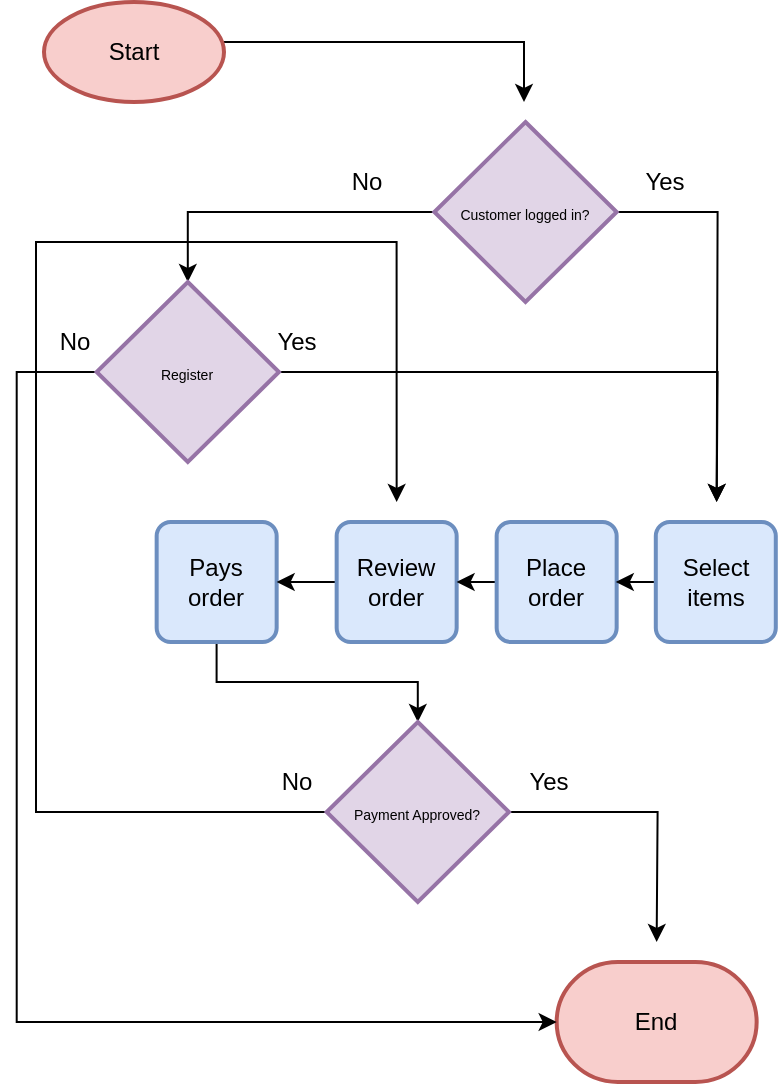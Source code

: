 <mxfile version="12.6.5" type="device"><diagram id="DOFOddHqA66a_yFrbEYd" name="Page-1"><mxGraphModel dx="557" dy="419" grid="1" gridSize="10" guides="1" tooltips="1" connect="1" arrows="1" fold="1" page="1" pageScale="1" pageWidth="413" pageHeight="583" math="0" shadow="0"><root><mxCell id="0"/><mxCell id="1" parent="0"/><mxCell id="kII2gDWlaT0S0yVLIZQw-27" style="edgeStyle=orthogonalEdgeStyle;rounded=0;orthogonalLoop=1;jettySize=auto;html=1;" edge="1" parent="1" source="kII2gDWlaT0S0yVLIZQw-1"><mxGeometry relative="1" as="geometry"><mxPoint x="270" y="70" as="targetPoint"/><Array as="points"><mxPoint x="270" y="40"/></Array></mxGeometry></mxCell><mxCell id="kII2gDWlaT0S0yVLIZQw-1" value="Start" style="strokeWidth=2;html=1;shape=mxgraph.flowchart.start_1;whiteSpace=wrap;fillColor=#f8cecc;strokeColor=#b85450;" vertex="1" parent="1"><mxGeometry x="30" y="20" width="90" height="50" as="geometry"/></mxCell><mxCell id="kII2gDWlaT0S0yVLIZQw-16" style="edgeStyle=orthogonalEdgeStyle;rounded=0;orthogonalLoop=1;jettySize=auto;html=1;" edge="1" parent="1" source="kII2gDWlaT0S0yVLIZQw-2"><mxGeometry relative="1" as="geometry"><mxPoint x="366.33" y="270" as="targetPoint"/></mxGeometry></mxCell><mxCell id="kII2gDWlaT0S0yVLIZQw-26" style="edgeStyle=orthogonalEdgeStyle;rounded=0;orthogonalLoop=1;jettySize=auto;html=1;entryX=0.5;entryY=0;entryDx=0;entryDy=0;entryPerimeter=0;" edge="1" parent="1" source="kII2gDWlaT0S0yVLIZQw-2" target="kII2gDWlaT0S0yVLIZQw-13"><mxGeometry relative="1" as="geometry"/></mxCell><mxCell id="kII2gDWlaT0S0yVLIZQw-2" value="&lt;font style=&quot;font-size: 7px&quot;&gt;Customer logged in?&lt;/font&gt;" style="strokeWidth=2;html=1;shape=mxgraph.flowchart.decision;whiteSpace=wrap;fillColor=#e1d5e7;strokeColor=#9673a6;" vertex="1" parent="1"><mxGeometry x="225.18" y="80" width="91.15" height="90" as="geometry"/></mxCell><mxCell id="kII2gDWlaT0S0yVLIZQw-21" style="edgeStyle=orthogonalEdgeStyle;rounded=0;orthogonalLoop=1;jettySize=auto;html=1;entryX=0.5;entryY=0;entryDx=0;entryDy=0;entryPerimeter=0;" edge="1" parent="1" source="kII2gDWlaT0S0yVLIZQw-6" target="kII2gDWlaT0S0yVLIZQw-9"><mxGeometry relative="1" as="geometry"><Array as="points"><mxPoint x="116.33" y="360"/><mxPoint x="217.33" y="360"/></Array></mxGeometry></mxCell><mxCell id="kII2gDWlaT0S0yVLIZQw-6" value="Pays order" style="rounded=1;whiteSpace=wrap;html=1;absoluteArcSize=1;arcSize=14;strokeWidth=2;fillColor=#dae8fc;strokeColor=#6c8ebf;" vertex="1" parent="1"><mxGeometry x="86.33" y="280" width="60" height="60" as="geometry"/></mxCell><mxCell id="kII2gDWlaT0S0yVLIZQw-8" value="End" style="strokeWidth=2;html=1;shape=mxgraph.flowchart.terminator;whiteSpace=wrap;fillColor=#f8cecc;strokeColor=#b85450;" vertex="1" parent="1"><mxGeometry x="286.33" y="500" width="100" height="60" as="geometry"/></mxCell><mxCell id="kII2gDWlaT0S0yVLIZQw-22" style="edgeStyle=orthogonalEdgeStyle;rounded=0;orthogonalLoop=1;jettySize=auto;html=1;" edge="1" parent="1" source="kII2gDWlaT0S0yVLIZQw-9"><mxGeometry relative="1" as="geometry"><mxPoint x="336.33" y="490" as="targetPoint"/></mxGeometry></mxCell><mxCell id="kII2gDWlaT0S0yVLIZQw-23" style="edgeStyle=orthogonalEdgeStyle;rounded=0;orthogonalLoop=1;jettySize=auto;html=1;" edge="1" parent="1" source="kII2gDWlaT0S0yVLIZQw-9"><mxGeometry relative="1" as="geometry"><mxPoint x="206.33" y="270" as="targetPoint"/><Array as="points"><mxPoint x="26" y="425"/><mxPoint x="26" y="140"/><mxPoint x="206" y="140"/></Array></mxGeometry></mxCell><mxCell id="kII2gDWlaT0S0yVLIZQw-9" value="&lt;font style=&quot;font-size: 7px&quot;&gt;Payment Approved?&lt;/font&gt;" style="strokeWidth=2;html=1;shape=mxgraph.flowchart.decision;whiteSpace=wrap;fillColor=#e1d5e7;strokeColor=#9673a6;" vertex="1" parent="1"><mxGeometry x="171.33" y="380" width="91.15" height="90" as="geometry"/></mxCell><mxCell id="kII2gDWlaT0S0yVLIZQw-19" style="edgeStyle=orthogonalEdgeStyle;rounded=0;orthogonalLoop=1;jettySize=auto;html=1;" edge="1" parent="1" source="kII2gDWlaT0S0yVLIZQw-10"><mxGeometry relative="1" as="geometry"><mxPoint x="146.33" y="310" as="targetPoint"/></mxGeometry></mxCell><mxCell id="kII2gDWlaT0S0yVLIZQw-10" value="Review order" style="rounded=1;whiteSpace=wrap;html=1;absoluteArcSize=1;arcSize=14;strokeWidth=2;fillColor=#dae8fc;strokeColor=#6c8ebf;" vertex="1" parent="1"><mxGeometry x="176.33" y="280" width="60" height="60" as="geometry"/></mxCell><mxCell id="kII2gDWlaT0S0yVLIZQw-18" style="edgeStyle=orthogonalEdgeStyle;rounded=0;orthogonalLoop=1;jettySize=auto;html=1;" edge="1" parent="1" source="kII2gDWlaT0S0yVLIZQw-11"><mxGeometry relative="1" as="geometry"><mxPoint x="236.33" y="310" as="targetPoint"/></mxGeometry></mxCell><mxCell id="kII2gDWlaT0S0yVLIZQw-11" value="Place order" style="rounded=1;whiteSpace=wrap;html=1;absoluteArcSize=1;arcSize=14;strokeWidth=2;fillColor=#dae8fc;strokeColor=#6c8ebf;" vertex="1" parent="1"><mxGeometry x="256.33" y="280" width="60" height="60" as="geometry"/></mxCell><mxCell id="kII2gDWlaT0S0yVLIZQw-17" style="edgeStyle=orthogonalEdgeStyle;rounded=0;orthogonalLoop=1;jettySize=auto;html=1;" edge="1" parent="1" source="kII2gDWlaT0S0yVLIZQw-12"><mxGeometry relative="1" as="geometry"><mxPoint x="316.33" y="310" as="targetPoint"/></mxGeometry></mxCell><mxCell id="kII2gDWlaT0S0yVLIZQw-12" value="Select items" style="rounded=1;whiteSpace=wrap;html=1;absoluteArcSize=1;arcSize=14;strokeWidth=2;fillColor=#dae8fc;strokeColor=#6c8ebf;" vertex="1" parent="1"><mxGeometry x="335.9" y="280" width="60" height="60" as="geometry"/></mxCell><mxCell id="kII2gDWlaT0S0yVLIZQw-24" style="edgeStyle=orthogonalEdgeStyle;rounded=0;orthogonalLoop=1;jettySize=auto;html=1;" edge="1" parent="1" source="kII2gDWlaT0S0yVLIZQw-13"><mxGeometry relative="1" as="geometry"><mxPoint x="366.33" y="270" as="targetPoint"/></mxGeometry></mxCell><mxCell id="kII2gDWlaT0S0yVLIZQw-25" style="edgeStyle=orthogonalEdgeStyle;rounded=0;orthogonalLoop=1;jettySize=auto;html=1;entryX=0;entryY=0.5;entryDx=0;entryDy=0;entryPerimeter=0;" edge="1" parent="1" source="kII2gDWlaT0S0yVLIZQw-13" target="kII2gDWlaT0S0yVLIZQw-8"><mxGeometry relative="1" as="geometry"><Array as="points"><mxPoint x="16.33" y="205"/><mxPoint x="16.33" y="530"/></Array></mxGeometry></mxCell><mxCell id="kII2gDWlaT0S0yVLIZQw-13" value="&lt;font style=&quot;font-size: 7px&quot;&gt;Register&lt;/font&gt;" style="strokeWidth=2;html=1;shape=mxgraph.flowchart.decision;whiteSpace=wrap;fillColor=#e1d5e7;strokeColor=#9673a6;" vertex="1" parent="1"><mxGeometry x="56.33" y="160" width="91.15" height="90" as="geometry"/></mxCell><mxCell id="kII2gDWlaT0S0yVLIZQw-28" value="No" style="text;html=1;align=center;verticalAlign=middle;resizable=0;points=[];autosize=1;" vertex="1" parent="1"><mxGeometry x="176.33" y="100" width="30" height="20" as="geometry"/></mxCell><mxCell id="kII2gDWlaT0S0yVLIZQw-29" value="Yes" style="text;html=1;align=center;verticalAlign=middle;resizable=0;points=[];autosize=1;" vertex="1" parent="1"><mxGeometry x="320" y="100" width="40" height="20" as="geometry"/></mxCell><mxCell id="kII2gDWlaT0S0yVLIZQw-30" value="Yes" style="text;html=1;align=center;verticalAlign=middle;resizable=0;points=[];autosize=1;" vertex="1" parent="1"><mxGeometry x="136.33" y="180" width="40" height="20" as="geometry"/></mxCell><mxCell id="kII2gDWlaT0S0yVLIZQw-31" value="No" style="text;html=1;align=center;verticalAlign=middle;resizable=0;points=[];autosize=1;" vertex="1" parent="1"><mxGeometry x="30" y="180" width="30" height="20" as="geometry"/></mxCell><mxCell id="kII2gDWlaT0S0yVLIZQw-32" value="Yes" style="text;html=1;align=center;verticalAlign=middle;resizable=0;points=[];autosize=1;" vertex="1" parent="1"><mxGeometry x="262.48" y="400" width="40" height="20" as="geometry"/></mxCell><mxCell id="kII2gDWlaT0S0yVLIZQw-33" value="No" style="text;html=1;align=center;verticalAlign=middle;resizable=0;points=[];autosize=1;" vertex="1" parent="1"><mxGeometry x="141.33" y="400" width="30" height="20" as="geometry"/></mxCell></root></mxGraphModel></diagram></mxfile>